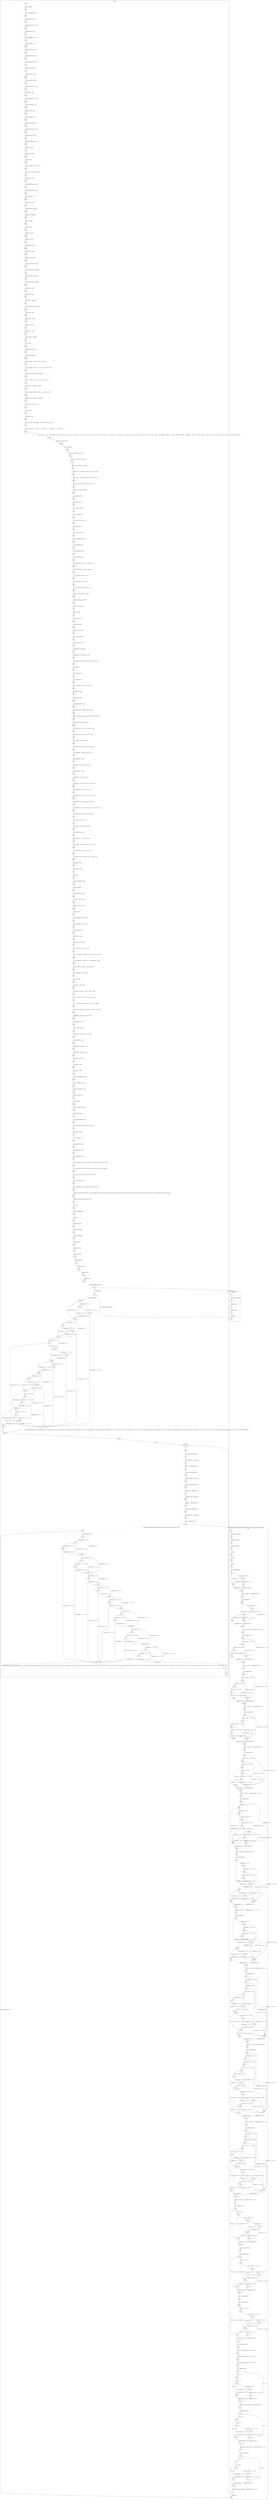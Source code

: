 digraph CFA {
188 [shape="circle" label="N188\n276"]
269 [shape="circle" label="N269\n275"]
270 [shape="circle" label="N270\n274"]
271 [shape="circle" label="N271\n273"]
272 [shape="circle" label="N272\n272"]
273 [shape="circle" label="N273\n271"]
274 [shape="circle" label="N274\n270"]
275 [shape="circle" label="N275\n269"]
276 [shape="circle" label="N276\n268"]
277 [shape="circle" label="N277\n267"]
278 [shape="circle" label="N278\n266"]
279 [shape="circle" label="N279\n265"]
280 [shape="circle" label="N280\n264"]
281 [shape="circle" label="N281\n263"]
282 [shape="circle" label="N282\n262"]
283 [shape="circle" label="N283\n261"]
284 [shape="circle" label="N284\n260"]
285 [shape="circle" label="N285\n259"]
286 [shape="circle" label="N286\n258"]
287 [shape="circle" label="N287\n257"]
288 [shape="circle" label="N288\n256"]
289 [shape="circle" label="N289\n255"]
290 [shape="circle" label="N290\n254"]
291 [shape="circle" label="N291\n253"]
292 [shape="circle" label="N292\n252"]
293 [shape="circle" label="N293\n251"]
294 [shape="circle" label="N294\n250"]
295 [shape="circle" label="N295\n249"]
296 [shape="circle" label="N296\n248"]
297 [shape="circle" label="N297\n247"]
298 [shape="circle" label="N298\n246"]
299 [shape="circle" label="N299\n245"]
300 [shape="circle" label="N300\n244"]
301 [shape="circle" label="N301\n243"]
302 [shape="circle" label="N302\n242"]
303 [shape="circle" label="N303\n241"]
304 [shape="circle" label="N304\n240"]
305 [shape="circle" label="N305\n239"]
306 [shape="circle" label="N306\n238"]
307 [shape="circle" label="N307\n237"]
308 [shape="circle" label="N308\n236"]
309 [shape="circle" label="N309\n235"]
310 [shape="circle" label="N310\n234"]
311 [shape="circle" label="N311\n233"]
312 [shape="circle" label="N312\n232"]
313 [shape="circle" label="N313\n231"]
314 [shape="circle" label="N314\n230"]
315 [shape="circle" label="N315\n229"]
316 [shape="circle" label="N316\n228"]
317 [shape="circle" label="N317\n227"]
318 [shape="circle" label="N318\n226"]
319 [shape="circle" label="N319\n225"]
320 [shape="circle" label="N320\n224"]
321 [shape="circle" label="N321\n223"]
322 [shape="circle" label="N322\n222"]
323 [shape="circle" label="N323\n221"]
324 [shape="circle" label="N324\n220"]
325 [shape="circle" label="N325\n219"]
326 [shape="circle" label="N326\n218"]
327 [shape="circle" label="N327\n217"]
328 [shape="circle" label="N328\n216"]
329 [shape="circle" label="N329\n215"]
330 [shape="circle" label="N330\n214"]
331 [shape="circle" label="N331\n213"]
332 [shape="circle" label="N332\n212"]
333 [shape="circle" label="N333\n211"]
334 [shape="circle" label="N334\n210"]
335 [shape="circle" label="N335\n209"]
336 [shape="circle" label="N336\n208"]
337 [shape="circle" label="N337\n207"]
338 [shape="circle" label="N338\n206"]
339 [shape="circle" label="N339\n205"]
340 [shape="circle" label="N340\n204"]
341 [shape="circle" label="N341\n203"]
342 [shape="circle" label="N342\n202"]
343 [shape="circle" label="N343\n201"]
344 [shape="circle" label="N344\n200"]
345 [shape="circle" label="N345\n199"]
346 [shape="circle" label="N346\n198"]
347 [shape="circle" label="N347\n197"]
348 [shape="circle" label="N348\n196"]
349 [shape="circle" label="N349\n195"]
350 [shape="circle" label="N350\n194"]
351 [shape="circle" label="N351\n193"]
352 [shape="circle" label="N352\n192"]
353 [shape="circle" label="N353\n191"]
354 [shape="circle" label="N354\n190"]
355 [shape="circle" label="N355\n189"]
356 [shape="circle" label="N356\n188"]
357 [shape="circle" label="N357\n187"]
358 [shape="circle" label="N358\n186"]
359 [shape="circle" label="N359\n185"]
360 [shape="circle" label="N360\n184"]
361 [shape="circle" label="N361\n183"]
362 [shape="circle" label="N362\n182"]
363 [shape="circle" label="N363\n181"]
364 [shape="circle" label="N364\n180"]
365 [shape="circle" label="N365\n179"]
366 [shape="circle" label="N366\n178"]
367 [shape="circle" label="N367\n177"]
368 [shape="circle" label="N368\n176"]
369 [shape="circle" label="N369\n175"]
370 [shape="circle" label="N370\n174"]
371 [shape="circle" label="N371\n173"]
372 [shape="circle" label="N372\n172"]
373 [shape="circle" label="N373\n171"]
374 [shape="circle" label="N374\n170"]
375 [shape="circle" label="N375\n169"]
376 [shape="circle" label="N376\n168"]
377 [shape="circle" label="N377\n167"]
378 [shape="circle" label="N378\n166"]
379 [shape="circle" label="N379\n165"]
380 [shape="circle" label="N380\n164"]
381 [shape="circle" label="N381\n163"]
382 [shape="circle" label="N382\n162"]
383 [shape="circle" label="N383\n161"]
384 [shape="circle" label="N384\n160"]
385 [shape="circle" label="N385\n159"]
386 [shape="circle" label="N386\n158"]
387 [shape="circle" label="N387\n157"]
388 [shape="circle" label="N388\n156"]
389 [shape="circle" label="N389\n155"]
390 [shape="circle" label="N390\n154"]
391 [shape="circle" label="N391\n153"]
392 [shape="circle" label="N392\n152"]
393 [shape="circle" label="N393\n151"]
394 [shape="circle" label="N394\n150"]
395 [shape="circle" label="N395\n149"]
396 [shape="circle" label="N396\n148"]
397 [shape="circle" label="N397\n147"]
398 [shape="circle" label="N398\n146"]
399 [shape="circle" label="N399\n145"]
400 [shape="circle" label="N400\n144"]
401 [shape="circle" label="N401\n143"]
402 [shape="circle" label="N402\n142"]
403 [shape="circle" label="N403\n141"]
404 [shape="circle" label="N404\n140"]
405 [shape="circle" label="N405\n139"]
406 [shape="circle" label="N406\n138"]
407 [shape="circle" label="N407\n137"]
408 [shape="circle" label="N408\n136"]
409 [shape="circle" label="N409\n135"]
410 [shape="circle" label="N410\n134"]
411 [shape="circle" label="N411\n133"]
412 [shape="circle" label="N412\n132"]
413 [shape="circle" label="N413\n131"]
414 [shape="circle" label="N414\n130"]
415 [shape="circle" label="N415\n129"]
416 [shape="circle" label="N416\n128"]
417 [shape="circle" label="N417\n127"]
418 [shape="circle" label="N418\n126"]
419 [shape="circle" label="N419\n125"]
420 [shape="circle" label="N420\n124"]
421 [shape="circle" label="N421\n123"]
422 [shape="circle" label="N422\n122"]
423 [shape="circle" label="N423\n121"]
424 [shape="circle" label="N424\n120"]
425 [shape="circle" label="N425\n119"]
426 [shape="circle" label="N426\n118"]
427 [shape="circle" label="N427\n117"]
428 [shape="circle" label="N428\n116"]
429 [shape="circle" label="N429\n115"]
430 [shape="circle" label="N430\n114"]
431 [shape="circle" label="N431\n113"]
432 [shape="circle" label="N432\n112"]
433 [shape="circle" label="N433\n111"]
434 [shape="circle" label="N434\n110"]
435 [shape="circle" label="N435\n109"]
436 [shape="circle" label="N436\n108"]
437 [shape="circle" label="N437\n107"]
438 [shape="circle" label="N438\n106"]
439 [shape="circle" label="N439\n105"]
440 [shape="circle" label="N440\n104"]
441 [shape="circle" label="N441\n103"]
442 [shape="circle" label="N442\n102"]
443 [shape="circle" label="N443\n101"]
444 [shape="circle" label="N444\n100"]
445 [shape="circle" label="N445\n99"]
446 [shape="circle" label="N446\n98"]
447 [shape="circle" label="N447\n97"]
448 [shape="circle" label="N448\n96"]
449 [shape="circle" label="N449\n95"]
450 [shape="circle" label="N450\n94"]
451 [shape="circle" label="N451\n93"]
452 [shape="circle" label="N452\n92"]
453 [shape="circle" label="N453\n91"]
454 [shape="circle" label="N454\n90"]
455 [shape="circle" label="N455\n89"]
456 [shape="circle" label="N456\n88"]
457 [shape="circle" label="N457\n87"]
458 [shape="circle" label="N458\n86"]
459 [shape="circle" label="N459\n85"]
460 [shape="circle" label="N460\n84"]
461 [shape="circle" label="N461\n83"]
462 [shape="circle" label="N462\n82"]
463 [shape="circle" label="N463\n81"]
464 [shape="circle" label="N464\n80"]
465 [shape="circle" label="N465\n79"]
189 [shape="circle" label="N189\n78"]
190 [shape="circle" label="N190\n77"]
191 [shape="circle" label="N191\n76"]
192 [shape="circle" label="N192\n75"]
193 [shape="circle" label="N193\n74"]
194 [shape="circle" label="N194\n73"]
195 [shape="circle" label="N195\n72"]
196 [shape="circle" label="N196\n71"]
197 [shape="circle" label="N197\n70"]
198 [shape="circle" label="N198\n69"]
199 [shape="circle" label="N199\n68"]
200 [shape="circle" label="N200\n67"]
201 [shape="circle" label="N201\n66"]
183 [shape="circle" label="N183\n4"]
184 [shape="circle" label="N184\n3"]
185 [shape="circle" label="N185\n2"]
186 [shape="circle" label="N186\n1"]
182 [shape="circle" label="N182\n0"]
202 [shape="circle" label="N202\n65"]
203 [shape="diamond" label="N203\n64"]
214 [shape="diamond" label="N214\n63"]
213 [shape="diamond" label="N213\n62"]
205 [shape="circle" label="N205\n43"]
226 [shape="circle" label="N226\n41"]
227 [shape="circle" label="N227\n40"]
228 [shape="doublecircle" label="N228\n39"]
229 [shape="circle" label="N229\n38"]
231 [shape="circle" label="N231\n37"]
232 [shape="circle" label="N232\n36"]
233 [shape="circle" label="N233\n35"]
234 [shape="circle" label="N234\n34"]
235 [shape="circle" label="N235\n33"]
236 [shape="circle" label="N236\n32"]
237 [shape="circle" label="N237\n31"]
238 [shape="circle" label="N238\n30"]
239 [shape="circle" label="N239\n29"]
240 [shape="circle" label="N240\n28"]
241 [shape="circle" label="N241\n27"]
242 [shape="circle" label="N242\n26"]
1 [shape="circle" label="N1\n181"]
2 [shape="circle" label="N2\n180"]
3 [shape="circle" label="N3\n179"]
4 [shape="circle" label="N4\n178"]
5 [shape="circle" label="N5\n177"]
6 [shape="circle" label="N6\n176"]
7 [shape="circle" label="N7\n175"]
8 [shape="diamond" label="N8\n174"]
11 [shape="circle" label="N11\n171"]
12 [shape="circle" label="N12\n170"]
13 [shape="circle" label="N13\n169"]
14 [shape="diamond" label="N14\n168"]
17 [shape="circle" label="N17\n164"]
19 [shape="circle" label="N19\n163"]
20 [shape="circle" label="N20\n162"]
21 [shape="diamond" label="N21\n161"]
24 [shape="circle" label="N24\n157"]
26 [shape="circle" label="N26\n156"]
27 [shape="circle" label="N27\n155"]
28 [shape="diamond" label="N28\n154"]
31 [shape="circle" label="N31\n149"]
34 [shape="circle" label="N34\n148"]
35 [shape="circle" label="N35\n147"]
36 [shape="diamond" label="N36\n146"]
39 [shape="circle" label="N39\n141"]
42 [shape="circle" label="N42\n140"]
43 [shape="circle" label="N43\n139"]
44 [shape="diamond" label="N44\n138"]
47 [shape="circle" label="N47\n132"]
51 [shape="circle" label="N51\n131"]
52 [shape="circle" label="N52\n130"]
53 [shape="diamond" label="N53\n129"]
59 [shape="diamond" label="N59\n128"]
58 [shape="diamond" label="N58\n127"]
57 [shape="diamond" label="N57\n126"]
54 [shape="diamond" label="N54\n124"]
55 [shape="circle" label="N55\n122"]
62 [shape="circle" label="N62\n120"]
63 [shape="circle" label="N63\n119"]
64 [shape="diamond" label="N64\n118"]
70 [shape="diamond" label="N70\n117"]
69 [shape="diamond" label="N69\n116"]
68 [shape="diamond" label="N68\n115"]
71 [shape="diamond" label="N71\n114"]
67 [shape="circle" label="N67\n110"]
73 [shape="circle" label="N73\n109"]
74 [shape="circle" label="N74\n108"]
75 [shape="diamond" label="N75\n107"]
81 [shape="diamond" label="N81\n106"]
80 [shape="diamond" label="N80\n105"]
79 [shape="diamond" label="N79\n104"]
82 [shape="diamond" label="N82\n103"]
78 [shape="circle" label="N78\n99"]
84 [shape="circle" label="N84\n98"]
85 [shape="circle" label="N85\n97"]
86 [shape="diamond" label="N86\n96"]
93 [shape="diamond" label="N93\n95"]
92 [shape="diamond" label="N92\n94"]
91 [shape="diamond" label="N91\n93"]
90 [shape="diamond" label="N90\n90"]
87 [shape="diamond" label="N87\n87"]
89 [shape="circle" label="N89\n85"]
98 [shape="circle" label="N98\n84"]
99 [shape="circle" label="N99\n83"]
100 [shape="diamond" label="N100\n82"]
107 [shape="diamond" label="N107\n81"]
106 [shape="diamond" label="N106\n80"]
105 [shape="diamond" label="N105\n79"]
109 [shape="diamond" label="N109\n78"]
108 [shape="diamond" label="N108\n77"]
104 [shape="diamond" label="N104\n76"]
101 [shape="diamond" label="N101\n73"]
103 [shape="circle" label="N103\n71"]
112 [shape="circle" label="N112\n70"]
113 [shape="circle" label="N113\n69"]
114 [shape="diamond" label="N114\n68"]
121 [shape="diamond" label="N121\n67"]
120 [shape="diamond" label="N120\n66"]
119 [shape="diamond" label="N119\n65"]
123 [shape="diamond" label="N123\n64"]
122 [shape="diamond" label="N122\n63"]
118 [shape="diamond" label="N118\n62"]
115 [shape="diamond" label="N115\n59"]
117 [shape="circle" label="N117\n57"]
126 [shape="circle" label="N126\n56"]
127 [shape="circle" label="N127\n55"]
128 [shape="diamond" label="N128\n54"]
131 [shape="circle" label="N131\n48"]
135 [shape="circle" label="N135\n47"]
136 [shape="circle" label="N136\n46"]
137 [shape="diamond" label="N137\n45"]
140 [shape="circle" label="N140\n39"]
144 [shape="circle" label="N144\n38"]
145 [shape="circle" label="N145\n37"]
146 [shape="diamond" label="N146\n36"]
149 [shape="circle" label="N149\n30"]
153 [shape="circle" label="N153\n29"]
154 [shape="circle" label="N154\n28"]
155 [shape="circle" label="N155\n27"]
156 [shape="circle" label="N156\n26"]
157 [shape="circle" label="N157\n25"]
158 [shape="diamond" label="N158\n24"]
159 [shape="diamond" label="N159\n23"]
163 [shape="diamond" label="N163\n22"]
160 [shape="circle" label="N160\n20"]
164 [shape="circle" label="N164\n18"]
165 [shape="circle" label="N165\n17"]
166 [shape="diamond" label="N166\n16"]
167 [shape="diamond" label="N167\n15"]
171 [shape="diamond" label="N171\n14"]
168 [shape="circle" label="N168\n12"]
172 [shape="circle" label="N172\n10"]
173 [shape="circle" label="N173\n9"]
174 [shape="diamond" label="N174\n8"]
175 [shape="diamond" label="N175\n7"]
179 [shape="diamond" label="N179\n6"]
176 [shape="circle" label="N176\n4"]
180 [shape="circle" label="N180\n2"]
181 [shape="circle" label="N181\n1"]
0 [shape="circle" label="N0\n0"]
243 [shape="circle" label="N243\n25"]
244 [shape="diamond" label="N244\n24"]
255 [shape="diamond" label="N255\n23"]
254 [shape="diamond" label="N254\n22"]
246 [shape="circle" label="N246\n3"]
267 [shape="circle" label="N267\n1"]
268 [shape="circle" label="N268\n0"]
253 [shape="diamond" label="N253\n21"]
257 [shape="diamond" label="N257\n20"]
256 [shape="diamond" label="N256\n19"]
252 [shape="diamond" label="N252\n18"]
251 [shape="diamond" label="N251\n16"]
250 [shape="diamond" label="N250\n14"]
249 [shape="diamond" label="N249\n12"]
248 [shape="diamond" label="N248\n9"]
247 [shape="diamond" label="N247\n6"]
245 [shape="circle" label="N245\n2"]
266 [shape="diamond" label="N266\n5"]
265 [shape="diamond" label="N265\n4"]
264 [shape="diamond" label="N264\n8"]
263 [shape="diamond" label="N263\n7"]
262 [shape="diamond" label="N262\n11"]
261 [shape="diamond" label="N261\n10"]
260 [shape="diamond" label="N260\n13"]
259 [shape="diamond" label="N259\n15"]
258 [shape="diamond" label="N258\n17"]
178 [shape="diamond" label="N178\n5"]
177 [shape="circle" label="N177\n3"]
170 [shape="diamond" label="N170\n13"]
169 [shape="circle" label="N169\n11"]
162 [shape="diamond" label="N162\n21"]
161 [shape="circle" label="N161\n19"]
147 [shape="diamond" label="N147\n35"]
151 [shape="diamond" label="N151\n34"]
150 [shape="diamond" label="N150\n32"]
148 [shape="circle" label="N148\n31"]
152 [shape="diamond" label="N152\n33"]
138 [shape="diamond" label="N138\n44"]
142 [shape="diamond" label="N142\n43"]
141 [shape="diamond" label="N141\n41"]
139 [shape="circle" label="N139\n40"]
143 [shape="diamond" label="N143\n42"]
129 [shape="diamond" label="N129\n53"]
133 [shape="diamond" label="N133\n52"]
132 [shape="diamond" label="N132\n50"]
130 [shape="circle" label="N130\n49"]
134 [shape="diamond" label="N134\n51"]
116 [shape="circle" label="N116\n58"]
125 [shape="diamond" label="N125\n61"]
124 [shape="diamond" label="N124\n60"]
102 [shape="circle" label="N102\n72"]
111 [shape="diamond" label="N111\n75"]
110 [shape="diamond" label="N110\n74"]
88 [shape="circle" label="N88\n86"]
97 [shape="diamond" label="N97\n89"]
96 [shape="diamond" label="N96\n88"]
95 [shape="diamond" label="N95\n92"]
94 [shape="diamond" label="N94\n91"]
76 [shape="diamond" label="N76\n102"]
77 [shape="circle" label="N77\n100"]
83 [shape="diamond" label="N83\n101"]
65 [shape="diamond" label="N65\n113"]
66 [shape="circle" label="N66\n111"]
72 [shape="diamond" label="N72\n112"]
61 [shape="diamond" label="N61\n123"]
56 [shape="circle" label="N56\n121"]
60 [shape="diamond" label="N60\n125"]
48 [shape="diamond" label="N48\n137"]
45 [shape="diamond" label="N45\n136"]
50 [shape="diamond" label="N50\n135"]
49 [shape="diamond" label="N49\n134"]
46 [shape="circle" label="N46\n133"]
41 [shape="diamond" label="N41\n145"]
40 [shape="diamond" label="N40\n144"]
37 [shape="diamond" label="N37\n143"]
38 [shape="circle" label="N38\n142"]
32 [shape="diamond" label="N32\n153"]
29 [shape="diamond" label="N29\n152"]
33 [shape="diamond" label="N33\n151"]
30 [shape="circle" label="N30\n150"]
25 [shape="diamond" label="N25\n160"]
22 [shape="diamond" label="N22\n159"]
23 [shape="circle" label="N23\n158"]
18 [shape="diamond" label="N18\n167"]
15 [shape="diamond" label="N15\n166"]
16 [shape="circle" label="N16\n165"]
9 [shape="diamond" label="N9\n173"]
10 [shape="circle" label="N10\n172"]
212 [shape="diamond" label="N212\n61"]
216 [shape="diamond" label="N216\n60"]
215 [shape="diamond" label="N215\n59"]
211 [shape="diamond" label="N211\n58"]
210 [shape="diamond" label="N210\n56"]
209 [shape="diamond" label="N209\n54"]
208 [shape="diamond" label="N208\n52"]
207 [shape="diamond" label="N207\n49"]
206 [shape="diamond" label="N206\n46"]
204 [shape="circle" label="N204\n42"]
225 [shape="diamond" label="N225\n45"]
224 [shape="diamond" label="N224\n44"]
223 [shape="diamond" label="N223\n48"]
222 [shape="diamond" label="N222\n47"]
221 [shape="diamond" label="N221\n51"]
220 [shape="diamond" label="N220\n50"]
219 [shape="diamond" label="N219\n53"]
218 [shape="diamond" label="N218\n55"]
217 [shape="diamond" label="N217\n57"]
node [shape="circle"]
subgraph cluster_ibuf {
label="ibuf()"
1 -> 2 [label="Function start dummy edge"]
2 -> 3 [label="unsigned char valid_old;"]
3 -> 4 [label="unsigned char qAge_old;"]
4 -> 5 [label="_Bool nv0;"]
5 -> 6 [label="_Bool nv1;"]
6 -> 7 [label="_Bool nv2;"]
7 -> 8 [label="int __CPAchecker_TMP_0;"]
8 -> 9 [label="[((smain->valid) & 1) == 0]"]
8 -> 11 [label="[!(((smain->valid) & 1) == 0)]"]
11 -> 12 [label="__CPAchecker_TMP_0 = 0;"]
12 -> 13 [label="*load0 = ((*load0) & 2) | (__CPAchecker_TMP_0 & 1);"]
13 -> 14 [label="int __CPAchecker_TMP_1;"]
14 -> 18 [label="[((smain->valid) & 1) == 0]"]
14 -> 17 [label="[!(((smain->valid) & 1) == 0)]"]
17 -> 19 [label="__CPAchecker_TMP_1 = 0;"]
19 -> 20 [label="*load0 = ((*load0) & 1) | ((__CPAchecker_TMP_1 << 1) & 2);"]
20 -> 21 [label="int __CPAchecker_TMP_2;"]
21 -> 25 [label="[(((smain->valid) >> 1) & 1) == 0]"]
21 -> 24 [label="[!((((smain->valid) >> 1) & 1) == 0)]"]
24 -> 26 [label="__CPAchecker_TMP_2 = 0;"]
26 -> 27 [label="*load1 = ((*load1) & 2) | (__CPAchecker_TMP_2 & 1);"]
27 -> 28 [label="int __CPAchecker_TMP_3;"]
28 -> 32 [label="[(((smain->valid) >> 1) & 1) == 0]"]
28 -> 31 [label="[!((((smain->valid) >> 1) & 1) == 0)]"]
31 -> 34 [label="__CPAchecker_TMP_3 = 0;"]
34 -> 35 [label="*load1 = ((*load1) & 1) | ((__CPAchecker_TMP_3 << 1) & 2);"]
35 -> 36 [label="int __CPAchecker_TMP_4;"]
36 -> 41 [label="[(((smain->valid) >> 2) & 1) == 0]"]
36 -> 39 [label="[!((((smain->valid) >> 2) & 1) == 0)]"]
39 -> 42 [label="__CPAchecker_TMP_4 = 0;"]
42 -> 43 [label="*load2 = ((*load2) & 2) | (__CPAchecker_TMP_4 & 1);"]
43 -> 44 [label="int __CPAchecker_TMP_5;"]
44 -> 48 [label="[(((smain->valid) >> 2) & 1) == 0]"]
44 -> 47 [label="[!((((smain->valid) >> 2) & 1) == 0)]"]
47 -> 51 [label="__CPAchecker_TMP_5 = 0;"]
51 -> 52 [label="*load2 = ((*load2) & 1) | ((__CPAchecker_TMP_5 << 1) & 2);"]
52 -> 53 [label="int __CPAchecker_TMP_6;"]
53 -> 56 [label="[(exeReady & 1) == 0]"]
53 -> 59 [label="[!((exeReady & 1) == 0)]"]
59 -> 56 [label="[(opsReady & 1) == 0]"]
59 -> 58 [label="[!((opsReady & 1) == 0)]"]
58 -> 56 [label="[((smain->valid) & 1) == 0]"]
58 -> 57 [label="[!(((smain->valid) & 1) == 0)]"]
57 -> 60 [label="[((smain->qAge) & 1) == 0]"]
57 -> 54 [label="[!(((smain->qAge) & 1) == 0)]"]
54 -> 61 [label="[(((smain->qAge) >> 1) & 1) == 0]"]
54 -> 55 [label="[!((((smain->qAge) >> 1) & 1) == 0)]"]
55 -> 62 [label="__CPAchecker_TMP_6 = 1;"]
62 -> 63 [label="*issue0 = ((*issue0) & 6) | (__CPAchecker_TMP_6 & 1);"]
63 -> 64 [label="int __CPAchecker_TMP_7;"]
64 -> 67 [label="[(exeReady & 1) == 0]"]
64 -> 70 [label="[!((exeReady & 1) == 0)]"]
70 -> 67 [label="[((opsReady >> 1) & 1) == 0]"]
70 -> 69 [label="[!(((opsReady >> 1) & 1) == 0)]"]
69 -> 67 [label="[(((smain->valid) >> 1) & 1) == 0]"]
69 -> 68 [label="[!((((smain->valid) >> 1) & 1) == 0)]"]
68 -> 65 [label="[((smain->qAge) & 1) == 0]"]
68 -> 71 [label="[!(((smain->qAge) & 1) == 0)]"]
71 -> 65 [label="[(opsReady & 1) == 0]"]
71 -> 67 [label="[!((opsReady & 1) == 0)]"]
67 -> 73 [label="__CPAchecker_TMP_7 = 0;"]
73 -> 74 [label="*issue0 = ((*issue0) & 5) | (((__CPAchecker_TMP_7 << 1) << 2) & 2);"]
74 -> 75 [label="int __CPAchecker_TMP_8;"]
75 -> 78 [label="[(exeReady & 1) == 0]"]
75 -> 81 [label="[!((exeReady & 1) == 0)]"]
81 -> 78 [label="[((opsReady >> 2) & 1) == 0]"]
81 -> 80 [label="[!(((opsReady >> 2) & 1) == 0)]"]
80 -> 78 [label="[(((smain->valid) >> 2) & 1) == 0]"]
80 -> 79 [label="[!((((smain->valid) >> 2) & 1) == 0)]"]
79 -> 76 [label="[(((smain->qAge) >> 1) & 1) == 0]"]
79 -> 82 [label="[!((((smain->qAge) >> 1) & 1) == 0)]"]
82 -> 76 [label="[(opsReady & 1) == 0]"]
82 -> 78 [label="[!((opsReady & 1) == 0)]"]
78 -> 84 [label="__CPAchecker_TMP_8 = 0;"]
84 -> 85 [label="*issue0 = ((*issue0) & 3) | ((__CPAchecker_TMP_8 << 2) & 4);"]
85 -> 86 [label="int __CPAchecker_TMP_9;"]
86 -> 89 [label="[((exeReady >> 1) & 1) == 0]"]
86 -> 93 [label="[!(((exeReady >> 1) & 1) == 0)]"]
93 -> 89 [label="[(opsReady & 1) == 0]"]
93 -> 92 [label="[!((opsReady & 1) == 0)]"]
92 -> 89 [label="[((smain->valid) & 1) == 0]"]
92 -> 91 [label="[!(((smain->valid) & 1) == 0)]"]
91 -> 95 [label="[((smain->qAge) & 1) == 0]"]
91 -> 90 [label="[!(((smain->qAge) & 1) == 0)]"]
90 -> 97 [label="[(((smain->qAge) >> 1) & 1) == 0]"]
90 -> 87 [label="[!((((smain->qAge) >> 1) & 1) == 0)]"]
87 -> 88 [label="[((*issue0) & 1) == 0]"]
87 -> 89 [label="[!(((*issue0) & 1) == 0)]"]
89 -> 98 [label="__CPAchecker_TMP_9 = 0;"]
98 -> 99 [label="*issue1 = ((*issue1) & 6) | (__CPAchecker_TMP_9 & 1);"]
99 -> 100 [label="int __CPAchecker_TMP_10;"]
100 -> 103 [label="[((exeReady >> 1) & 1) == 0]"]
100 -> 107 [label="[!(((exeReady >> 1) & 1) == 0)]"]
107 -> 103 [label="[((opsReady >> 1) & 1) == 0]"]
107 -> 106 [label="[!(((opsReady >> 1) & 1) == 0)]"]
106 -> 103 [label="[(((smain->valid) >> 1) & 1) == 0]"]
106 -> 105 [label="[!((((smain->valid) >> 1) & 1) == 0)]"]
105 -> 104 [label="[((smain->qAge) & 1) == 0]"]
105 -> 109 [label="[!(((smain->qAge) & 1) == 0)]"]
109 -> 104 [label="[(opsReady & 1) == 0]"]
109 -> 108 [label="[!((opsReady & 1) == 0)]"]
108 -> 103 [label="[((*issue0) & 1) == 0]"]
108 -> 104 [label="[!(((*issue0) & 1) == 0)]"]
104 -> 111 [label="[(((smain->qAge) >> 2) & 1) == 0]"]
104 -> 101 [label="[!((((smain->qAge) >> 2) & 1) == 0)]"]
101 -> 102 [label="[(((*issue0) >> 1) & 1) == 0]"]
101 -> 103 [label="[!((((*issue0) >> 1) & 1) == 0)]"]
103 -> 112 [label="__CPAchecker_TMP_10 = 0;"]
112 -> 113 [label="*issue1 = ((*issue1) & 5) | ((__CPAchecker_TMP_10 << 1) & 2);"]
113 -> 114 [label="int __CPAchecker_TMP_11;"]
114 -> 117 [label="[((exeReady >> 1) & 1) == 0]"]
114 -> 121 [label="[!(((exeReady >> 1) & 1) == 0)]"]
121 -> 117 [label="[((opsReady >> 2) & 1) == 0]"]
121 -> 120 [label="[!(((opsReady >> 2) & 1) == 0)]"]
120 -> 117 [label="[(((smain->valid) >> 2) & 1) == 0]"]
120 -> 119 [label="[!((((smain->valid) >> 2) & 1) == 0)]"]
119 -> 118 [label="[(((smain->qAge) >> 1) & 1) == 0]"]
119 -> 123 [label="[!((((smain->qAge) >> 1) & 1) == 0)]"]
123 -> 118 [label="[(opsReady & 1) == 0]"]
123 -> 122 [label="[!((opsReady & 1) == 0)]"]
122 -> 117 [label="[((*issue0) & 1) == 0]"]
122 -> 118 [label="[!(((*issue0) & 1) == 0)]"]
118 -> 125 [label="[(((smain->qAge) >> 2) & 1) == 0]"]
118 -> 115 [label="[!((((smain->qAge) >> 2) & 1) == 0)]"]
115 -> 116 [label="[(((*issue0) >> 2) & 1) == 0]"]
115 -> 117 [label="[!((((*issue0) >> 2) & 1) == 0)]"]
117 -> 126 [label="__CPAchecker_TMP_11 = 0;"]
126 -> 127 [label="*issue1 = ((*issue1) & 3) | ((__CPAchecker_TMP_11 << 2) & 4);"]
127 -> 128 [label="int __CPAchecker_TMP_12;"]
128 -> 129 [label="[(flush & 1) == 0]"]
128 -> 131 [label="[!((flush & 1) == 0)]"]
131 -> 135 [label="__CPAchecker_TMP_12 = 0;"]
135 -> 136 [label="nv0 = __CPAchecker_TMP_12;"]
136 -> 137 [label="int __CPAchecker_TMP_13;"]
137 -> 138 [label="[((flush >> 1) & 1) == 0]"]
137 -> 140 [label="[!(((flush >> 1) & 1) == 0)]"]
140 -> 144 [label="__CPAchecker_TMP_13 = 0;"]
144 -> 145 [label="nv1 = __CPAchecker_TMP_13;"]
145 -> 146 [label="int __CPAchecker_TMP_14;"]
146 -> 147 [label="[((flush >> 2) & 1) == 0]"]
146 -> 149 [label="[!(((flush >> 2) & 1) == 0)]"]
149 -> 153 [label="__CPAchecker_TMP_14 = 0;"]
153 -> 154 [label="nv2 = __CPAchecker_TMP_14;"]
154 -> 155 [label="smain->valid = ((smain->valid) & 6) | ((nv0 & 1) & 1);"]
155 -> 156 [label="smain->valid = ((smain->valid) & 5) | ((nv1 << 1) & 2);"]
156 -> 157 [label="smain->valid = ((smain->valid) & 3) | ((nv2 << 2) & 4);"]
157 -> 158 [label="int __CPAchecker_TMP_15;"]
158 -> 161 [label="[nv0 == 0]"]
158 -> 159 [label="[!(nv0 == 0)]"]
159 -> 160 [label="[nv1 == 0]"]
159 -> 163 [label="[!(nv1 == 0)]"]
163 -> 162 [label="[((smain->qAge) & 1) == 0]"]
163 -> 160 [label="[!(((smain->qAge) & 1) == 0)]"]
160 -> 164 [label="__CPAchecker_TMP_15 = 1;"]
164 -> 165 [label="smain->qAge = ((smain->qAge) & 6) | (__CPAchecker_TMP_15 & 1);"]
165 -> 166 [label="int __CPAchecker_TMP_16;"]
166 -> 169 [label="[nv0 == 0]"]
166 -> 167 [label="[!(nv0 == 0)]"]
167 -> 168 [label="[nv2 == 0]"]
167 -> 171 [label="[!(nv2 == 0)]"]
171 -> 170 [label="[(((smain->qAge) >> 1) & 1) == 0]"]
171 -> 168 [label="[!((((smain->qAge) >> 1) & 1) == 0)]"]
168 -> 172 [label="__CPAchecker_TMP_16 = 1;"]
172 -> 173 [label="smain->qAge = ((smain->qAge) & 5) | ((__CPAchecker_TMP_16 << 1) & 2);"]
173 -> 174 [label="int __CPAchecker_TMP_17;"]
174 -> 177 [label="[nv1 == 0]"]
174 -> 175 [label="[!(nv1 == 0)]"]
175 -> 176 [label="[nv2 == 0]"]
175 -> 179 [label="[!(nv2 == 0)]"]
179 -> 178 [label="[(((smain->qAge) >> 2) & 1) == 0]"]
179 -> 176 [label="[!((((smain->qAge) >> 2) & 1) == 0)]"]
176 -> 180 [label="__CPAchecker_TMP_17 = 1;"]
180 -> 181 [label="smain->qAge = ((smain->qAge) & 3) | ((__CPAchecker_TMP_17 << 2) & 4);"]
181 -> 0 [label="default return"]
178 -> 176 [label="[(((smain->valid) >> 2) & 1) == 0]"]
178 -> 177 [label="[!((((smain->valid) >> 2) & 1) == 0)]"]
177 -> 180 [label="__CPAchecker_TMP_17 = 0;"]
170 -> 168 [label="[(((smain->valid) >> 2) & 1) == 0]"]
170 -> 169 [label="[!((((smain->valid) >> 2) & 1) == 0)]"]
169 -> 172 [label="__CPAchecker_TMP_16 = 0;"]
162 -> 160 [label="[(((smain->valid) >> 1) & 1) == 0]"]
162 -> 161 [label="[!((((smain->valid) >> 1) & 1) == 0)]"]
161 -> 164 [label="__CPAchecker_TMP_15 = 0;"]
147 -> 150 [label="[(((smain->valid) >> 2) & 1) == 0]"]
147 -> 151 [label="[!((((smain->valid) >> 2) & 1) == 0)]"]
151 -> 152 [label="[(((*issue0) >> 2) & 1) == 0]"]
151 -> 150 [label="[!((((*issue0) >> 2) & 1) == 0)]"]
150 -> 149 [label="[((*load2) & 1) == 0]"]
150 -> 148 [label="[!(((*load2) & 1) == 0)]"]
148 -> 153 [label="__CPAchecker_TMP_14 = 1;"]
152 -> 148 [label="[(((*issue1) >> 2) & 1) == 0]"]
152 -> 150 [label="[!((((*issue1) >> 2) & 1) == 0)]"]
138 -> 141 [label="[(((smain->valid) >> 1) & 1) == 0]"]
138 -> 142 [label="[!((((smain->valid) >> 1) & 1) == 0)]"]
142 -> 143 [label="[(((*issue0) >> 1) & 1) == 0]"]
142 -> 141 [label="[!((((*issue0) >> 1) & 1) == 0)]"]
141 -> 140 [label="[((*load1) & 1) == 0]"]
141 -> 139 [label="[!(((*load1) & 1) == 0)]"]
139 -> 144 [label="__CPAchecker_TMP_13 = 1;"]
143 -> 139 [label="[(((*issue1) >> 1) & 1) == 0]"]
143 -> 141 [label="[!((((*issue1) >> 1) & 1) == 0)]"]
129 -> 132 [label="[((smain->valid) & 1) == 0]"]
129 -> 133 [label="[!(((smain->valid) & 1) == 0)]"]
133 -> 134 [label="[((*issue0) & 1) == 0]"]
133 -> 132 [label="[!(((*issue0) & 1) == 0)]"]
132 -> 131 [label="[((*load0) & 1) == 0]"]
132 -> 130 [label="[!(((*load0) & 1) == 0)]"]
130 -> 135 [label="__CPAchecker_TMP_12 = 1;"]
134 -> 130 [label="[((*issue1) & 1) == 0]"]
134 -> 132 [label="[!(((*issue1) & 1) == 0)]"]
116 -> 126 [label="__CPAchecker_TMP_11 = 1;"]
125 -> 115 [label="[((opsReady >> 1) & 1) == 0]"]
125 -> 124 [label="[!(((opsReady >> 1) & 1) == 0)]"]
124 -> 117 [label="[(((*issue0) >> 1) & 1) == 0]"]
124 -> 115 [label="[!((((*issue0) >> 1) & 1) == 0)]"]
102 -> 112 [label="__CPAchecker_TMP_10 = 1;"]
111 -> 101 [label="[((opsReady >> 2) & 1) == 0]"]
111 -> 110 [label="[!(((opsReady >> 2) & 1) == 0)]"]
110 -> 103 [label="[(((*issue0) >> 2) & 1) == 0]"]
110 -> 101 [label="[!((((*issue0) >> 2) & 1) == 0)]"]
88 -> 98 [label="__CPAchecker_TMP_9 = 1;"]
97 -> 87 [label="[((opsReady >> 2) & 1) == 0]"]
97 -> 96 [label="[!(((opsReady >> 2) & 1) == 0)]"]
96 -> 89 [label="[(((*issue0) >> 2) & 1) == 0]"]
96 -> 87 [label="[!((((*issue0) >> 2) & 1) == 0)]"]
95 -> 90 [label="[((opsReady >> 1) & 1) == 0]"]
95 -> 94 [label="[!(((opsReady >> 1) & 1) == 0)]"]
94 -> 89 [label="[(((*issue0) >> 1) & 1) == 0]"]
94 -> 90 [label="[!((((*issue0) >> 1) & 1) == 0)]"]
76 -> 83 [label="[(((smain->qAge) >> 2) & 1) == 0]"]
76 -> 77 [label="[!((((smain->qAge) >> 2) & 1) == 0)]"]
77 -> 84 [label="__CPAchecker_TMP_8 = 1;"]
83 -> 77 [label="[((opsReady >> 1) & 1) == 0]"]
83 -> 78 [label="[!(((opsReady >> 1) & 1) == 0)]"]
65 -> 72 [label="[(((smain->qAge) >> 2) & 1) == 0]"]
65 -> 66 [label="[!((((smain->qAge) >> 2) & 1) == 0)]"]
66 -> 73 [label="__CPAchecker_TMP_7 = 1;"]
72 -> 66 [label="[((opsReady >> 2) & 1) == 0]"]
72 -> 67 [label="[!(((opsReady >> 2) & 1) == 0)]"]
61 -> 55 [label="[((opsReady >> 2) & 1) == 0]"]
61 -> 56 [label="[!(((opsReady >> 2) & 1) == 0)]"]
56 -> 62 [label="__CPAchecker_TMP_6 = 0;"]
60 -> 54 [label="[((opsReady >> 1) & 1) == 0]"]
60 -> 56 [label="[!(((opsReady >> 1) & 1) == 0)]"]
48 -> 47 [label="[((iqLoads >> 1) & 1) == 0]"]
48 -> 45 [label="[!(((iqLoads >> 1) & 1) == 0)]"]
45 -> 50 [label="[((*load2) & 1) == 0]"]
45 -> 47 [label="[!(((*load2) & 1) == 0)]"]
50 -> 49 [label="[(((*load0) >> 1) & 1) == 0]"]
50 -> 47 [label="[!((((*load0) >> 1) & 1) == 0)]"]
49 -> 46 [label="[(((*load1) >> 1) & 1) == 0]"]
49 -> 47 [label="[!((((*load1) >> 1) & 1) == 0)]"]
46 -> 51 [label="__CPAchecker_TMP_5 = 1;"]
41 -> 39 [label="[(((smain->valid) >> 1) & 1) == 0]"]
41 -> 40 [label="[!((((smain->valid) >> 1) & 1) == 0)]"]
40 -> 39 [label="[((smain->valid) & 1) == 0]"]
40 -> 37 [label="[!(((smain->valid) & 1) == 0)]"]
37 -> 39 [label="[(iqLoads & 1) == 0]"]
37 -> 38 [label="[!((iqLoads & 1) == 0)]"]
38 -> 42 [label="__CPAchecker_TMP_4 = 1;"]
32 -> 31 [label="[((iqLoads >> 1) & 1) == 0]"]
32 -> 29 [label="[!(((iqLoads >> 1) & 1) == 0)]"]
29 -> 33 [label="[(((*load0) >> 1) & 1) == 0]"]
29 -> 31 [label="[!((((*load0) >> 1) & 1) == 0)]"]
33 -> 30 [label="[((*load1) & 1) == 0]"]
33 -> 31 [label="[!(((*load1) & 1) == 0)]"]
30 -> 34 [label="__CPAchecker_TMP_3 = 1;"]
25 -> 24 [label="[((smain->valid) & 1) == 0]"]
25 -> 22 [label="[!(((smain->valid) & 1) == 0)]"]
22 -> 24 [label="[(iqLoads & 1) == 0]"]
22 -> 23 [label="[!((iqLoads & 1) == 0)]"]
23 -> 26 [label="__CPAchecker_TMP_2 = 1;"]
18 -> 15 [label="[(iqLoads & 1) == 0]"]
18 -> 17 [label="[!((iqLoads & 1) == 0)]"]
15 -> 17 [label="[((iqLoads >> 1) & 1) == 0]"]
15 -> 16 [label="[!(((iqLoads >> 1) & 1) == 0)]"]
16 -> 19 [label="__CPAchecker_TMP_1 = 1;"]
9 -> 11 [label="[(iqLoads & 1) == 0]"]
9 -> 10 [label="[!((iqLoads & 1) == 0)]"]
10 -> 12 [label="__CPAchecker_TMP_0 = 1;"]}
subgraph cluster_initial_main {
label="initial_main()"
183 -> 184 [label="Function start dummy edge"]
184 -> 185 [label="smain->qAge = 0;"]
185 -> 186 [label="smain->valid = 0;"]
186 -> 182 [label="default return"]}
subgraph cluster_main {
label="main()"
188 -> 269 [label="INIT GLOBAL VARS"]
269 -> 270 [label="typedef unsigned long int size_t;"]
270 -> 271 [label="typedef unsigned char __u_char;"]
271 -> 272 [label="typedef unsigned short int __u_short;"]
272 -> 273 [label="typedef unsigned int __u_int;"]
273 -> 274 [label="typedef unsigned long int __u_long;"]
274 -> 275 [label="typedef signed char __int8_t;"]
275 -> 276 [label="typedef unsigned char __uint8_t;"]
276 -> 277 [label="typedef signed short int __int16_t;"]
277 -> 278 [label="typedef unsigned short int __uint16_t;"]
278 -> 279 [label="typedef signed int __int32_t;"]
279 -> 280 [label="typedef unsigned int __uint32_t;"]
280 -> 281 [label="typedef signed long int __int64_t;"]
281 -> 282 [label="typedef unsigned long int __uint64_t;"]
282 -> 283 [label="typedef long int __quad_t;"]
283 -> 284 [label="typedef unsigned long int __u_quad_t;"]
284 -> 285 [label="typedef unsigned long int __dev_t;"]
285 -> 286 [label="typedef unsigned int __uid_t;"]
286 -> 287 [label="typedef unsigned int __gid_t;"]
287 -> 288 [label="typedef unsigned long int __ino_t;"]
288 -> 289 [label="typedef unsigned long int __ino64_t;"]
289 -> 290 [label="typedef unsigned int __mode_t;"]
290 -> 291 [label="typedef unsigned long int __nlink_t;"]
291 -> 292 [label="typedef long int __off_t;"]
292 -> 293 [label="typedef long int __off64_t;"]
293 -> 294 [label="typedef int __pid_t;"]
294 -> 295 [label="struct __anon_type___fsid_t {   int __val[2]; } ;"]
295 -> 296 [label="typedef struct __anon_type___fsid_t __fsid_t;"]
296 -> 297 [label="typedef long int __clock_t;"]
297 -> 298 [label="typedef unsigned long int __rlim_t;"]
298 -> 299 [label="typedef unsigned long int __rlim64_t;"]
299 -> 300 [label="typedef unsigned int __id_t;"]
300 -> 301 [label="typedef long int __time_t;"]
301 -> 302 [label="typedef unsigned int __useconds_t;"]
302 -> 303 [label="typedef long int __suseconds_t;"]
303 -> 304 [label="typedef int __daddr_t;"]
304 -> 305 [label="typedef int __key_t;"]
305 -> 306 [label="typedef int __clockid_t;"]
306 -> 307 [label="typedef void *__timer_t;"]
307 -> 308 [label="typedef long int __blksize_t;"]
308 -> 309 [label="typedef long int __blkcnt_t;"]
309 -> 310 [label="typedef long int __blkcnt64_t;"]
310 -> 311 [label="typedef unsigned long int __fsblkcnt_t;"]
311 -> 312 [label="typedef unsigned long int __fsblkcnt64_t;"]
312 -> 313 [label="typedef unsigned long int __fsfilcnt_t;"]
313 -> 314 [label="typedef unsigned long int __fsfilcnt64_t;"]
314 -> 315 [label="typedef long int __fsword_t;"]
315 -> 316 [label="typedef long int __ssize_t;"]
316 -> 317 [label="typedef long int __syscall_slong_t;"]
317 -> 318 [label="typedef unsigned long int __syscall_ulong_t;"]
318 -> 319 [label="typedef __off64_t __loff_t;"]
319 -> 320 [label="typedef __quad_t *__qaddr_t;"]
320 -> 321 [label="typedef char *__caddr_t;"]
321 -> 322 [label="typedef long int __intptr_t;"]
322 -> 323 [label="typedef unsigned int __socklen_t;"]
323 -> 324 [label="struct _IO_FILE ;"]
324 -> 325 [label="typedef struct _IO_FILE FILE;"]
325 -> 326 [label="typedef struct _IO_FILE __FILE;"]
326 -> 327 [label="union __anon_type_0 {   unsigned int __wch;   char __wchb[4]; } ;"]
327 -> 328 [label="struct __anon_type___mbstate_t {   int __count;   union __anon_type_0 __value; } ;"]
328 -> 329 [label="typedef struct __anon_type___mbstate_t __mbstate_t;"]
329 -> 330 [label="struct __anon_type__G_fpos_t {   __off_t __pos;   __mbstate_t __state; } ;"]
330 -> 331 [label="typedef struct __anon_type__G_fpos_t _G_fpos_t;"]
331 -> 332 [label="struct __anon_type__G_fpos64_t {   __off64_t __pos;   __mbstate_t __state; } ;"]
332 -> 333 [label="typedef struct __anon_type__G_fpos_t _G_fpos64_t;"]
333 -> 334 [label="typedef __builtin_va_list __gnuc_va_list;"]
334 -> 335 [label="struct _IO_jump_t ;"]
335 -> 336 [label="typedef void _IO_lock_t;"]
336 -> 337 [label="struct _IO_marker {   struct _IO_marker *_next;   struct _IO_FILE *_sbuf;   int _pos; } ;"]
337 -> 338 [label="enum __codecvt_result {   __codecvt_ok = 0,   __codecvt_partial = 1,   __codecvt_error = 2,   __codecvt_noconv = 3 } ;"]
338 -> 339 [label="struct _IO_FILE {   int _flags;   char *_IO_read_ptr;   char *_IO_read_end;   char *_IO_read_base;   char *_IO_write_base;   char *_IO_write_ptr;   char *_IO_write_end;   char *_IO_buf_base;   char *_IO_buf_end;   char *_IO_save_base;   char *_IO_backup_base;   char *_IO_save_end;   struct _IO_marker *_markers;   struct _IO_FILE *_chain;   int _fileno;   int _flags2;   __off_t _old_offset;   unsigned short _cur_column;   signed char _vtable_offset;   char _shortbuf[1];   _IO_lock_t *_lock;   __off64_t _offset;   void *__pad1;   void *__pad2;   void *__pad3;   void *__pad4;   size_t __pad5;   int _mode;   char _unused2[40]; } ;"]
339 -> 340 [label="typedef struct _IO_FILE _IO_FILE;"]
340 -> 341 [label="struct _IO_FILE_plus ;"]
341 -> 342 [label="extern struct _IO_FILE_plus _IO_2_1_stdin_;"]
342 -> 343 [label="extern struct _IO_FILE_plus _IO_2_1_stdout_;"]
343 -> 344 [label="extern struct _IO_FILE_plus _IO_2_1_stderr_;"]
344 -> 345 [label="typedef __ssize_t  __io_read_fn(void *__cookie, char *__buf, size_t __nbytes);"]
345 -> 346 [label="typedef __ssize_t  __io_write_fn(void *__cookie, const char *__buf, size_t __n);"]
346 -> 347 [label="typedef int __io_seek_fn(void *__cookie, __off64_t *__pos, int __w);"]
347 -> 348 [label="typedef int __io_close_fn(void *__cookie);"]
348 -> 349 [label="int __underflow(_IO_FILE *);"]
349 -> 350 [label="int __uflow(_IO_FILE *);"]
350 -> 351 [label="int __overflow(_IO_FILE *, int);"]
351 -> 352 [label="int _IO_getc(_IO_FILE *__fp);"]
352 -> 353 [label="int _IO_putc(int __c, _IO_FILE *__fp);"]
353 -> 354 [label="int _IO_feof(_IO_FILE *__fp);"]
354 -> 355 [label="int _IO_ferror(_IO_FILE *__fp);"]
355 -> 356 [label="int _IO_peekc_locked(_IO_FILE *__fp);"]
356 -> 357 [label="void _IO_flockfile(_IO_FILE *);"]
357 -> 358 [label="void _IO_funlockfile(_IO_FILE *);"]
358 -> 359 [label="int _IO_ftrylockfile(_IO_FILE *);"]
359 -> 360 [label="int _IO_vfscanf(_IO_FILE *, const char *, __gnuc_va_list , int *);"]
360 -> 361 [label="int _IO_vfprintf(_IO_FILE *, const char *, __gnuc_va_list );"]
361 -> 362 [label="__ssize_t  _IO_padn(_IO_FILE *, int, __ssize_t );"]
362 -> 363 [label="size_t  _IO_sgetn(_IO_FILE *, void *, size_t );"]
363 -> 364 [label="__off64_t  _IO_seekoff(_IO_FILE *, __off64_t , int, int);"]
364 -> 365 [label="__off64_t  _IO_seekpos(_IO_FILE *, __off64_t , int);"]
365 -> 366 [label="void _IO_free_backup_area(_IO_FILE *);"]
366 -> 367 [label="typedef __gnuc_va_list va_list;"]
367 -> 368 [label="typedef __off_t off_t;"]
368 -> 369 [label="typedef __ssize_t ssize_t;"]
369 -> 370 [label="typedef _G_fpos_t fpos_t;"]
370 -> 371 [label="extern struct _IO_FILE *stdin;"]
371 -> 372 [label="extern struct _IO_FILE *stdout;"]
372 -> 373 [label="extern struct _IO_FILE *stderr;"]
373 -> 374 [label="int remove(const char *__filename);"]
374 -> 375 [label="int rename(const char *__old, const char *__new);"]
375 -> 376 [label="int renameat(int __oldfd, const char *__old, int __newfd, const char *__new);"]
376 -> 377 [label="FILE * tmpfile();"]
377 -> 378 [label="char * tmpnam(char *__s);"]
378 -> 379 [label="char * tmpnam_r(char *__s);"]
379 -> 380 [label="char * tempnam(const char *__dir, const char *__pfx);"]
380 -> 381 [label="int fclose(FILE *__stream);"]
381 -> 382 [label="int fflush(FILE *__stream);"]
382 -> 383 [label="int fflush_unlocked(FILE *__stream);"]
383 -> 384 [label="FILE * fopen(const char *__filename, const char *__modes);"]
384 -> 385 [label="FILE * freopen(const char *__filename, const char *__modes, FILE *__stream);"]
385 -> 386 [label="FILE * fdopen(int __fd, const char *__modes);"]
386 -> 387 [label="FILE * fmemopen(void *__s, size_t __len, const char *__modes);"]
387 -> 388 [label="FILE * open_memstream(char **__bufloc, size_t *__sizeloc);"]
388 -> 389 [label="void setbuf(FILE *__stream, char *__buf);"]
389 -> 390 [label="int setvbuf(FILE *__stream, char *__buf, int __modes, size_t __n);"]
390 -> 391 [label="void setbuffer(FILE *__stream, char *__buf, size_t __size);"]
391 -> 392 [label="void setlinebuf(FILE *__stream);"]
392 -> 393 [label="int fprintf(FILE *__stream, const char *__format, ...);"]
393 -> 394 [label="int printf(const char *__format, ...);"]
394 -> 395 [label="int sprintf(char *__s, const char *__format, ...);"]
395 -> 396 [label="int vfprintf(FILE *__s, const char *__format, __gnuc_va_list __arg);"]
396 -> 397 [label="int vprintf(const char *__format, __gnuc_va_list __arg);"]
397 -> 398 [label="int vsprintf(char *__s, const char *__format, __gnuc_va_list __arg);"]
398 -> 399 [label="int snprintf(char *__s, size_t __maxlen, const char *__format, ...);"]
399 -> 400 [label="int vsnprintf(char *__s, size_t __maxlen, const char *__format, __gnuc_va_list __arg);"]
400 -> 401 [label="int vdprintf(int __fd, const char *__fmt, __gnuc_va_list __arg);"]
401 -> 402 [label="int dprintf(int __fd, const char *__fmt, ...);"]
402 -> 403 [label="int fscanf(FILE *__stream, const char *__format, ...);"]
403 -> 404 [label="int scanf(const char *__format, ...);"]
404 -> 405 [label="int sscanf(const char *__s, const char *__format, ...);"]
405 -> 406 [label="int vfscanf(FILE *__s, const char *__format, __gnuc_va_list __arg);"]
406 -> 407 [label="int vscanf(const char *__format, __gnuc_va_list __arg);"]
407 -> 408 [label="int vsscanf(const char *__s, const char *__format, __gnuc_va_list __arg);"]
408 -> 409 [label="int fgetc(FILE *__stream);"]
409 -> 410 [label="int getc(FILE *__stream);"]
410 -> 411 [label="int getchar();"]
411 -> 412 [label="int getc_unlocked(FILE *__stream);"]
412 -> 413 [label="int getchar_unlocked();"]
413 -> 414 [label="int fgetc_unlocked(FILE *__stream);"]
414 -> 415 [label="int fputc(int __c, FILE *__stream);"]
415 -> 416 [label="int putc(int __c, FILE *__stream);"]
416 -> 417 [label="int putchar(int __c);"]
417 -> 418 [label="int fputc_unlocked(int __c, FILE *__stream);"]
418 -> 419 [label="int putc_unlocked(int __c, FILE *__stream);"]
419 -> 420 [label="int putchar_unlocked(int __c);"]
420 -> 421 [label="int getw(FILE *__stream);"]
421 -> 422 [label="int putw(int __w, FILE *__stream);"]
422 -> 423 [label="char * fgets(char *__s, int __n, FILE *__stream);"]
423 -> 424 [label="__ssize_t  __getdelim(char **__lineptr, size_t *__n, int __delimiter, FILE *__stream);"]
424 -> 425 [label="__ssize_t  getdelim(char **__lineptr, size_t *__n, int __delimiter, FILE *__stream);"]
425 -> 426 [label="__ssize_t  getline(char **__lineptr, size_t *__n, FILE *__stream);"]
426 -> 427 [label="int fputs(const char *__s, FILE *__stream);"]
427 -> 428 [label="int puts(const char *__s);"]
428 -> 429 [label="int ungetc(int __c, FILE *__stream);"]
429 -> 430 [label="size_t  fread(void *__ptr, size_t __size, size_t __n, FILE *__stream);"]
430 -> 431 [label="size_t  fwrite(const void *__ptr, size_t __size, size_t __n, FILE *__s);"]
431 -> 432 [label="size_t  fread_unlocked(void *__ptr, size_t __size, size_t __n, FILE *__stream);"]
432 -> 433 [label="size_t  fwrite_unlocked(const void *__ptr, size_t __size, size_t __n, FILE *__stream);"]
433 -> 434 [label="int fseek(FILE *__stream, long int __off, int __whence);"]
434 -> 435 [label="long int ftell(FILE *__stream);"]
435 -> 436 [label="void rewind(FILE *__stream);"]
436 -> 437 [label="int fseeko(FILE *__stream, __off_t __off, int __whence);"]
437 -> 438 [label="__off_t  ftello(FILE *__stream);"]
438 -> 439 [label="int fgetpos(FILE *__stream, fpos_t *__pos);"]
439 -> 440 [label="int fsetpos(FILE *__stream, fpos_t *__pos);"]
440 -> 441 [label="void clearerr(FILE *__stream);"]
441 -> 442 [label="int feof(FILE *__stream);"]
442 -> 443 [label="int ferror(FILE *__stream);"]
443 -> 444 [label="void clearerr_unlocked(FILE *__stream);"]
444 -> 445 [label="int feof_unlocked(FILE *__stream);"]
445 -> 446 [label="int ferror_unlocked(FILE *__stream);"]
446 -> 447 [label="void perror(const char *__s);"]
447 -> 448 [label="extern int sys_nerr;"]
448 -> 449 [label="extern const const char *sys_errlist[];"]
449 -> 450 [label="int fileno(FILE *__stream);"]
450 -> 451 [label="int fileno_unlocked(FILE *__stream);"]
451 -> 452 [label="FILE * popen(const char *__command, const char *__modes);"]
452 -> 453 [label="int pclose(FILE *__stream);"]
453 -> 454 [label="char * ctermid(char *__s);"]
454 -> 455 [label="void flockfile(FILE *__stream);"]
455 -> 456 [label="int ftrylockfile(FILE *__stream);"]
456 -> 457 [label="void funlockfile(FILE *__stream);"]
457 -> 458 [label="void __assert_fail(const char *__assertion, const char *__file, unsigned int __line, const char *__function);"]
458 -> 459 [label="void __assert_perror_fail(int __errnum, const char *__file, unsigned int __line, const char *__function);"]
459 -> 460 [label="void __assert(const char *__assertion, const char *__file, int __line);"]
460 -> 461 [label="unsigned char nondet_uchar();"]
461 -> 462 [label="struct state_elements_main {   unsigned char valid;   unsigned char qAge; } ;"]
462 -> 463 [label="void ibuf(struct state_elements_main *smain, _Bool clock, unsigned char iqLoads, unsigned char exeReady, unsigned char opsReady, unsigned char flush, unsigned char *load0, unsigned char *load1, unsigned char *load2, unsigned char *issue0, unsigned char *issue1, unsigned char *valid);"]
463 -> 464 [label="void initial_main(struct state_elements_main *smain);"]
464 -> 465 [label="void main();"]
465 -> 189 [label="Function start dummy edge"]
189 -> 190 [label="_Bool clock;"]
190 -> 191 [label="unsigned char iqLoads;"]
191 -> 192 [label="unsigned char exeReady;"]
192 -> 193 [label="unsigned char opsReady;"]
193 -> 194 [label="unsigned char flush;"]
194 -> 195 [label="unsigned char load0;"]
195 -> 196 [label="unsigned char load1;"]
196 -> 197 [label="unsigned char load2;"]
197 -> 198 [label="unsigned char issue0;"]
198 -> 199 [label="unsigned char issue1;"]
199 -> 200 [label="unsigned char valid;"]
200 -> 201 [label="struct state_elements_main smain;"]
201 -> 202 [label="initial_main(&smain);" style="dotted" arrowhead="empty"]
202 -> 203 [label="void __CPAchecker_TMP_1;"]
203 -> 212 [label="[((smain.qAge) & 1) == 0]"]
203 -> 214 [label="[!(((smain.qAge) & 1) == 0)]"]
214 -> 212 [label="[(((smain.qAge) >> 1) & 1) == 1]"]
214 -> 213 [label="[!((((smain.qAge) >> 1) & 1) == 1)]"]
213 -> 212 [label="[(((smain.qAge) >> 2) & 1) == 0]"]
213 -> 205 [label="[!((((smain.qAge) >> 2) & 1) == 0)]"]
205 -> 226 [label="__assert_fail(\"((smain.qAge&1)==0 || ((smain.qAge>>1)&1)==1 || ((smain.qAge>>2)&1)==0) && ((smain.qAge&1)==1 || ((smain.qAge>>1)&1)==0 || ((smain.qAge>>2)&1)==1) && (!((smain.qAge&1)==1) || (smain.valid&1)==1) && (!(((smain.qAge>>1)&1)==1) || (smain.valid&1)==1) && (!(((smain.qAge>>2)&1)==1) || ((smain.valid>>1)&1)==1) && (!((smain.valid&1)==1 && ((smain.valid>>1)&1)==0) || (smain.qAge&1)==1) && (!((smain.valid&1)==1 && ((smain.valid>>2)&1)==0) || ((smain.qAge>>1)&1)==1) && (!(((smain.valid>>1)&1)==1 && ((smain.valid>>2)&1)==0) || ((smain.qAge>>2)&1)==1)\", \"main.c\", 87, \"__PRETTY_FUNCTION__\");"]
226 -> 227 [label="0;"]
227 -> 228 [label="while"]
228 -> 229 [label=""]
229 -> 231 [label="unsigned char __CPAchecker_TMP_2;"]
231 -> 232 [label="__CPAchecker_TMP_2 = nondet_uchar();"]
232 -> 233 [label="iqLoads = __CPAchecker_TMP_2 & 3;"]
233 -> 234 [label="unsigned char __CPAchecker_TMP_3;"]
234 -> 235 [label="__CPAchecker_TMP_3 = nondet_uchar();"]
235 -> 236 [label="exeReady = __CPAchecker_TMP_3 & 3;"]
236 -> 237 [label="unsigned char __CPAchecker_TMP_4;"]
237 -> 238 [label="__CPAchecker_TMP_4 = nondet_uchar();"]
238 -> 239 [label="opsReady = __CPAchecker_TMP_4 & 7;"]
239 -> 240 [label="unsigned char __CPAchecker_TMP_5;"]
240 -> 241 [label="__CPAchecker_TMP_5 = nondet_uchar();"]
241 -> 242 [label="flush = __CPAchecker_TMP_5 & 7;"]
242 -> 243 [label="ibuf(&smain, clock, iqLoads, exeReady, opsReady, flush, &load0, &load1, &load2, &issue0, &issue1, &valid);" style="dotted" arrowhead="empty"]
243 -> 244 [label="void __CPAchecker_TMP_7;"]
244 -> 253 [label="[((smain.qAge) & 1) == 0]"]
244 -> 255 [label="[!(((smain.qAge) & 1) == 0)]"]
255 -> 253 [label="[(((smain.qAge) >> 1) & 1) == 1]"]
255 -> 254 [label="[!((((smain.qAge) >> 1) & 1) == 1)]"]
254 -> 253 [label="[(((smain.qAge) >> 2) & 1) == 0]"]
254 -> 246 [label="[!((((smain.qAge) >> 2) & 1) == 0)]"]
246 -> 267 [label="__assert_fail(\"((smain.qAge&1)==0 || ((smain.qAge>>1)&1)==1 || ((smain.qAge>>2)&1)==0) && ((smain.qAge&1)==1 || ((smain.qAge>>1)&1)==0 || ((smain.qAge>>2)&1)==1) && (!((smain.qAge&1)==1) || (smain.valid&1)==1) && (!(((smain.qAge>>1)&1)==1) || (smain.valid&1)==1) && (!(((smain.qAge>>2)&1)==1) || ((smain.valid>>1)&1)==1) && (!((smain.valid&1)==1 && ((smain.valid>>1)&1)==0) || (smain.qAge&1)==1) && (!((smain.valid&1)==1 && ((smain.valid>>2)&1)==0) || ((smain.qAge>>1)&1)==1) && (!(((smain.valid>>1)&1)==1 && ((smain.valid>>2)&1)==0) || ((smain.qAge>>2)&1)==1)\", \"main.c\", 104, \"__PRETTY_FUNCTION__\");"]
267 -> 268 [label="0;"]
268 -> 228 [label=""]
253 -> 252 [label="[((smain.qAge) & 1) == 1]"]
253 -> 257 [label="[!(((smain.qAge) & 1) == 1)]"]
257 -> 252 [label="[(((smain.qAge) >> 1) & 1) == 0]"]
257 -> 256 [label="[!((((smain.qAge) >> 1) & 1) == 0)]"]
256 -> 252 [label="[(((smain.qAge) >> 2) & 1) == 1]"]
256 -> 246 [label="[!((((smain.qAge) >> 2) & 1) == 1)]"]
252 -> 258 [label="[((smain.qAge) & 1) == 1]"]
252 -> 251 [label="[!(((smain.qAge) & 1) == 1)]"]
251 -> 259 [label="[(((smain.qAge) >> 1) & 1) == 1]"]
251 -> 250 [label="[!((((smain.qAge) >> 1) & 1) == 1)]"]
250 -> 260 [label="[(((smain.qAge) >> 2) & 1) == 1]"]
250 -> 249 [label="[!((((smain.qAge) >> 2) & 1) == 1)]"]
249 -> 262 [label="[((smain.valid) & 1) == 1]"]
249 -> 248 [label="[!(((smain.valid) & 1) == 1)]"]
248 -> 264 [label="[((smain.valid) & 1) == 1]"]
248 -> 247 [label="[!(((smain.valid) & 1) == 1)]"]
247 -> 266 [label="[(((smain.valid) >> 1) & 1) == 1]"]
247 -> 245 [label="[!((((smain.valid) >> 1) & 1) == 1)]"]
245 -> 267 [label="0;"]
266 -> 265 [label="[(((smain.valid) >> 2) & 1) == 0]"]
266 -> 245 [label="[!((((smain.valid) >> 2) & 1) == 0)]"]
265 -> 245 [label="[(((smain.qAge) >> 2) & 1) == 1]"]
265 -> 246 [label="[!((((smain.qAge) >> 2) & 1) == 1)]"]
264 -> 263 [label="[(((smain.valid) >> 2) & 1) == 0]"]
264 -> 247 [label="[!((((smain.valid) >> 2) & 1) == 0)]"]
263 -> 247 [label="[(((smain.qAge) >> 1) & 1) == 1]"]
263 -> 246 [label="[!((((smain.qAge) >> 1) & 1) == 1)]"]
262 -> 261 [label="[(((smain.valid) >> 1) & 1) == 0]"]
262 -> 248 [label="[!((((smain.valid) >> 1) & 1) == 0)]"]
261 -> 248 [label="[((smain.qAge) & 1) == 1]"]
261 -> 246 [label="[!(((smain.qAge) & 1) == 1)]"]
260 -> 249 [label="[(((smain.valid) >> 1) & 1) == 1]"]
260 -> 246 [label="[!((((smain.valid) >> 1) & 1) == 1)]"]
259 -> 250 [label="[((smain.valid) & 1) == 1]"]
259 -> 246 [label="[!(((smain.valid) & 1) == 1)]"]
258 -> 251 [label="[((smain.valid) & 1) == 1]"]
258 -> 246 [label="[!(((smain.valid) & 1) == 1)]"]
212 -> 211 [label="[((smain.qAge) & 1) == 1]"]
212 -> 216 [label="[!(((smain.qAge) & 1) == 1)]"]
216 -> 211 [label="[(((smain.qAge) >> 1) & 1) == 0]"]
216 -> 215 [label="[!((((smain.qAge) >> 1) & 1) == 0)]"]
215 -> 211 [label="[(((smain.qAge) >> 2) & 1) == 1]"]
215 -> 205 [label="[!((((smain.qAge) >> 2) & 1) == 1)]"]
211 -> 217 [label="[((smain.qAge) & 1) == 1]"]
211 -> 210 [label="[!(((smain.qAge) & 1) == 1)]"]
210 -> 218 [label="[(((smain.qAge) >> 1) & 1) == 1]"]
210 -> 209 [label="[!((((smain.qAge) >> 1) & 1) == 1)]"]
209 -> 219 [label="[(((smain.qAge) >> 2) & 1) == 1]"]
209 -> 208 [label="[!((((smain.qAge) >> 2) & 1) == 1)]"]
208 -> 221 [label="[((smain.valid) & 1) == 1]"]
208 -> 207 [label="[!(((smain.valid) & 1) == 1)]"]
207 -> 223 [label="[((smain.valid) & 1) == 1]"]
207 -> 206 [label="[!(((smain.valid) & 1) == 1)]"]
206 -> 225 [label="[(((smain.valid) >> 1) & 1) == 1]"]
206 -> 204 [label="[!((((smain.valid) >> 1) & 1) == 1)]"]
204 -> 226 [label="0;"]
225 -> 224 [label="[(((smain.valid) >> 2) & 1) == 0]"]
225 -> 204 [label="[!((((smain.valid) >> 2) & 1) == 0)]"]
224 -> 204 [label="[(((smain.qAge) >> 2) & 1) == 1]"]
224 -> 205 [label="[!((((smain.qAge) >> 2) & 1) == 1)]"]
223 -> 222 [label="[(((smain.valid) >> 2) & 1) == 0]"]
223 -> 206 [label="[!((((smain.valid) >> 2) & 1) == 0)]"]
222 -> 206 [label="[(((smain.qAge) >> 1) & 1) == 1]"]
222 -> 205 [label="[!((((smain.qAge) >> 1) & 1) == 1)]"]
221 -> 220 [label="[(((smain.valid) >> 1) & 1) == 0]"]
221 -> 207 [label="[!((((smain.valid) >> 1) & 1) == 0)]"]
220 -> 207 [label="[((smain.qAge) & 1) == 1]"]
220 -> 205 [label="[!(((smain.qAge) & 1) == 1)]"]
219 -> 208 [label="[(((smain.valid) >> 1) & 1) == 1]"]
219 -> 205 [label="[!((((smain.valid) >> 1) & 1) == 1)]"]
218 -> 209 [label="[((smain.valid) & 1) == 1]"]
218 -> 205 [label="[!(((smain.valid) & 1) == 1)]"]
217 -> 210 [label="[((smain.valid) & 1) == 1]"]
217 -> 205 [label="[!(((smain.valid) & 1) == 1)]"]}
201 -> 183 [label="initial_main(&smain)"]
182 -> 202 [label="Return edge from initial_main to main"]
242 -> 1 [label="ibuf(&smain, clock, iqLoads, exeReady, opsReady, flush, &load0, &load1, &load2, &issue0, &issue1, &valid)"]
0 -> 243 [label="Return edge from ibuf to main"]}
